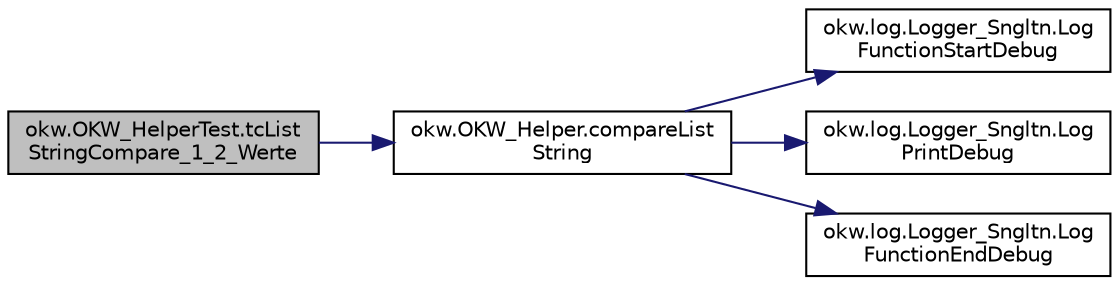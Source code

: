 digraph "okw.OKW_HelperTest.tcListStringCompare_1_2_Werte"
{
 // INTERACTIVE_SVG=YES
 // LATEX_PDF_SIZE
  edge [fontname="Helvetica",fontsize="10",labelfontname="Helvetica",labelfontsize="10"];
  node [fontname="Helvetica",fontsize="10",shape=record];
  rankdir="LR";
  Node30 [label="okw.OKW_HelperTest.tcList\lStringCompare_1_2_Werte",height=0.2,width=0.4,color="black", fillcolor="grey75", style="filled", fontcolor="black",tooltip="Test auf den Vergleich auf Unterschied: List_1: 1 - List_2 2 Werte."];
  Node30 -> Node31 [color="midnightblue",fontsize="10",style="solid",fontname="Helvetica"];
  Node31 [label="okw.OKW_Helper.compareList\lString",height=0.2,width=0.4,color="black", fillcolor="white", style="filled",URL="$classokw_1_1_o_k_w___helper.html#ae348c7e7df6de0dc79ec24525d4a8b5d",tooltip="Vergleicht zwei ListStrings inhaltlich miteinander."];
  Node31 -> Node32 [color="midnightblue",fontsize="10",style="solid",fontname="Helvetica"];
  Node32 [label="okw.log.Logger_Sngltn.Log\lFunctionStartDebug",height=0.2,width=0.4,color="black", fillcolor="white", style="filled",URL="$classokw_1_1log_1_1_logger___sngltn.html#a2d4c3d22d2a52b92873ee2f3853d9c42",tooltip="LogFunctionStartDebug:"];
  Node31 -> Node33 [color="midnightblue",fontsize="10",style="solid",fontname="Helvetica"];
  Node33 [label="okw.log.Logger_Sngltn.Log\lPrintDebug",height=0.2,width=0.4,color="black", fillcolor="white", style="filled",URL="$classokw_1_1log_1_1_logger___sngltn.html#a313f97c79ba4662d9daaf7f537dd02f4",tooltip="Loggt eine Nachricht."];
  Node31 -> Node34 [color="midnightblue",fontsize="10",style="solid",fontname="Helvetica"];
  Node34 [label="okw.log.Logger_Sngltn.Log\lFunctionEndDebug",height=0.2,width=0.4,color="black", fillcolor="white", style="filled",URL="$classokw_1_1log_1_1_logger___sngltn.html#a91b192a4e0381f6d02b791693d0fab84",tooltip="LogFunctionEndDebug:"];
}

